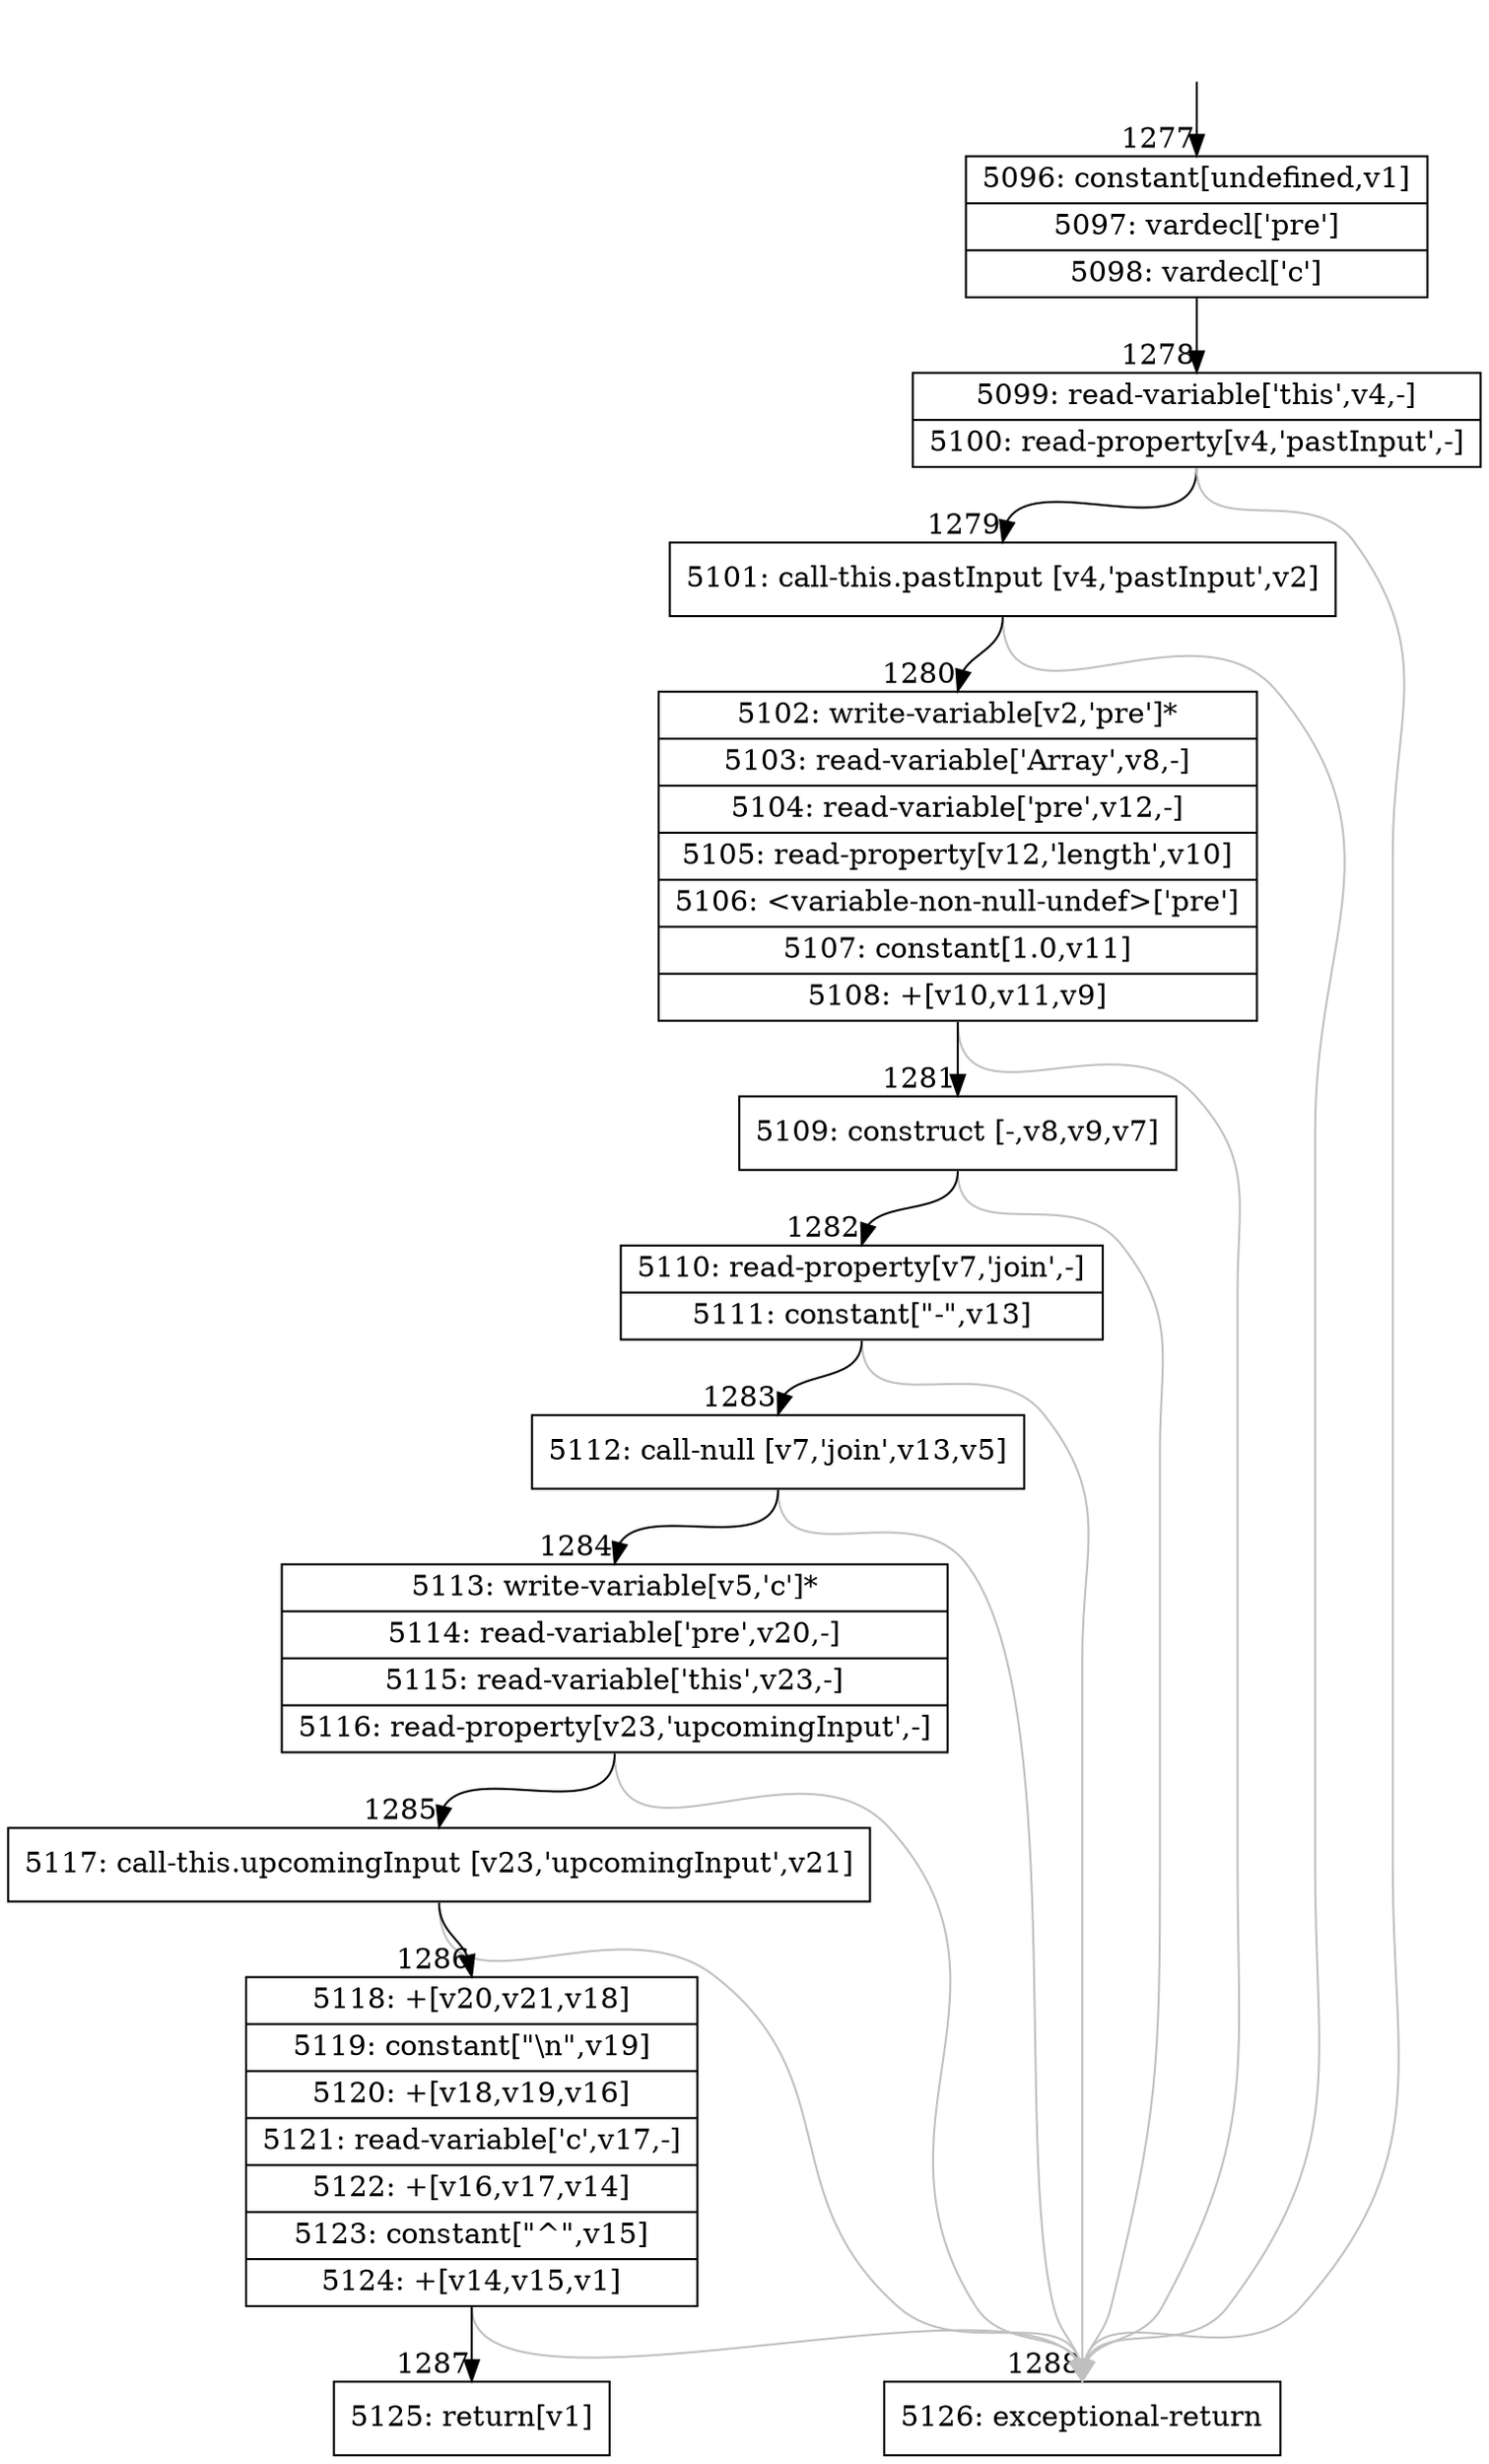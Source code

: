digraph {
rankdir="TD"
BB_entry95[shape=none,label=""];
BB_entry95 -> BB1277 [tailport=s, headport=n, headlabel="    1277"]
BB1277 [shape=record label="{5096: constant[undefined,v1]|5097: vardecl['pre']|5098: vardecl['c']}" ] 
BB1277 -> BB1278 [tailport=s, headport=n, headlabel="      1278"]
BB1278 [shape=record label="{5099: read-variable['this',v4,-]|5100: read-property[v4,'pastInput',-]}" ] 
BB1278 -> BB1279 [tailport=s, headport=n, headlabel="      1279"]
BB1278 -> BB1288 [tailport=s, headport=n, color=gray, headlabel="      1288"]
BB1279 [shape=record label="{5101: call-this.pastInput [v4,'pastInput',v2]}" ] 
BB1279 -> BB1280 [tailport=s, headport=n, headlabel="      1280"]
BB1279 -> BB1288 [tailport=s, headport=n, color=gray]
BB1280 [shape=record label="{5102: write-variable[v2,'pre']*|5103: read-variable['Array',v8,-]|5104: read-variable['pre',v12,-]|5105: read-property[v12,'length',v10]|5106: \<variable-non-null-undef\>['pre']|5107: constant[1.0,v11]|5108: +[v10,v11,v9]}" ] 
BB1280 -> BB1281 [tailport=s, headport=n, headlabel="      1281"]
BB1280 -> BB1288 [tailport=s, headport=n, color=gray]
BB1281 [shape=record label="{5109: construct [-,v8,v9,v7]}" ] 
BB1281 -> BB1282 [tailport=s, headport=n, headlabel="      1282"]
BB1281 -> BB1288 [tailport=s, headport=n, color=gray]
BB1282 [shape=record label="{5110: read-property[v7,'join',-]|5111: constant[\"-\",v13]}" ] 
BB1282 -> BB1283 [tailport=s, headport=n, headlabel="      1283"]
BB1282 -> BB1288 [tailport=s, headport=n, color=gray]
BB1283 [shape=record label="{5112: call-null [v7,'join',v13,v5]}" ] 
BB1283 -> BB1284 [tailport=s, headport=n, headlabel="      1284"]
BB1283 -> BB1288 [tailport=s, headport=n, color=gray]
BB1284 [shape=record label="{5113: write-variable[v5,'c']*|5114: read-variable['pre',v20,-]|5115: read-variable['this',v23,-]|5116: read-property[v23,'upcomingInput',-]}" ] 
BB1284 -> BB1285 [tailport=s, headport=n, headlabel="      1285"]
BB1284 -> BB1288 [tailport=s, headport=n, color=gray]
BB1285 [shape=record label="{5117: call-this.upcomingInput [v23,'upcomingInput',v21]}" ] 
BB1285 -> BB1286 [tailport=s, headport=n, headlabel="      1286"]
BB1285 -> BB1288 [tailport=s, headport=n, color=gray]
BB1286 [shape=record label="{5118: +[v20,v21,v18]|5119: constant[\"\\n\",v19]|5120: +[v18,v19,v16]|5121: read-variable['c',v17,-]|5122: +[v16,v17,v14]|5123: constant[\"^\",v15]|5124: +[v14,v15,v1]}" ] 
BB1286 -> BB1287 [tailport=s, headport=n, headlabel="      1287"]
BB1286 -> BB1288 [tailport=s, headport=n, color=gray]
BB1287 [shape=record label="{5125: return[v1]}" ] 
BB1288 [shape=record label="{5126: exceptional-return}" ] 
//#$~ 1220
}
